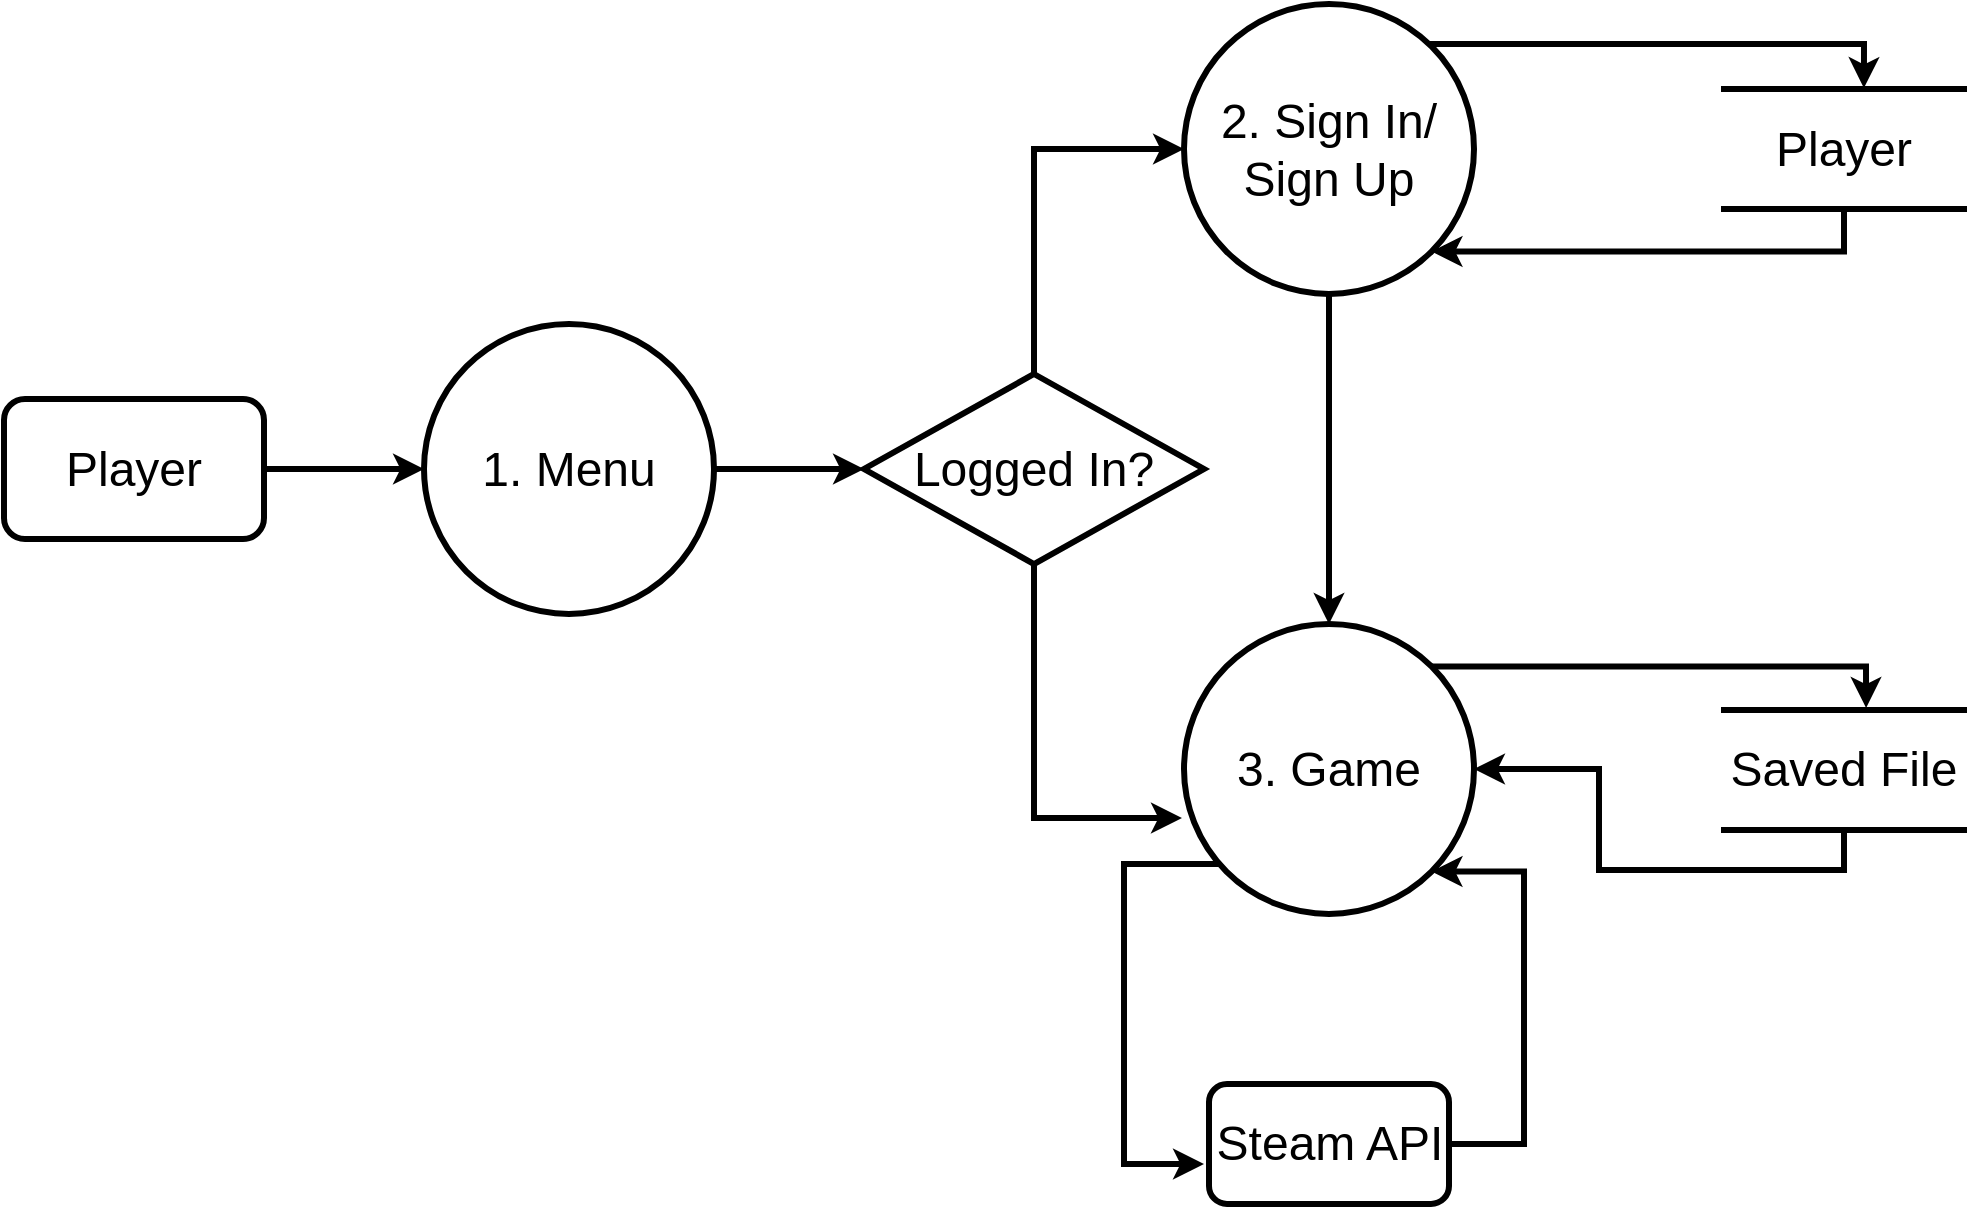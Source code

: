 <mxfile version="16.6.6" type="github">
  <diagram id="5Wje9K0xAD9k6Xcyfqx2" name="Page-1">
    <mxGraphModel dx="705" dy="1550" grid="1" gridSize="10" guides="1" tooltips="1" connect="1" arrows="1" fold="1" page="1" pageScale="1" pageWidth="850" pageHeight="1100" math="0" shadow="0">
      <root>
        <mxCell id="0" />
        <mxCell id="1" parent="0" />
        <mxCell id="6Uv2s3gWY1HWCF7CFjjz-1" style="edgeStyle=orthogonalEdgeStyle;rounded=0;orthogonalLoop=1;jettySize=auto;html=1;entryX=0;entryY=0.5;entryDx=0;entryDy=0;fontSize=24;strokeWidth=3;" edge="1" parent="1" source="6Uv2s3gWY1HWCF7CFjjz-2" target="6Uv2s3gWY1HWCF7CFjjz-4">
          <mxGeometry relative="1" as="geometry" />
        </mxCell>
        <mxCell id="6Uv2s3gWY1HWCF7CFjjz-2" value="&lt;font style=&quot;font-size: 24px&quot;&gt;Player&lt;/font&gt;" style="rounded=1;whiteSpace=wrap;html=1;strokeWidth=3;" vertex="1" parent="1">
          <mxGeometry x="30" y="167.5" width="130" height="70" as="geometry" />
        </mxCell>
        <mxCell id="6Uv2s3gWY1HWCF7CFjjz-3" style="edgeStyle=orthogonalEdgeStyle;rounded=0;orthogonalLoop=1;jettySize=auto;html=1;entryX=0;entryY=0.5;entryDx=0;entryDy=0;fontSize=24;strokeWidth=3;" edge="1" parent="1" source="6Uv2s3gWY1HWCF7CFjjz-4" target="6Uv2s3gWY1HWCF7CFjjz-7">
          <mxGeometry relative="1" as="geometry" />
        </mxCell>
        <mxCell id="6Uv2s3gWY1HWCF7CFjjz-4" value="1. Menu" style="ellipse;whiteSpace=wrap;html=1;aspect=fixed;fontSize=24;strokeWidth=3;" vertex="1" parent="1">
          <mxGeometry x="240" y="130" width="145" height="145" as="geometry" />
        </mxCell>
        <mxCell id="6Uv2s3gWY1HWCF7CFjjz-5" style="edgeStyle=orthogonalEdgeStyle;rounded=0;orthogonalLoop=1;jettySize=auto;html=1;fontSize=24;strokeWidth=3;entryX=0;entryY=0.5;entryDx=0;entryDy=0;" edge="1" parent="1" source="6Uv2s3gWY1HWCF7CFjjz-7" target="6Uv2s3gWY1HWCF7CFjjz-10">
          <mxGeometry relative="1" as="geometry" />
        </mxCell>
        <mxCell id="6Uv2s3gWY1HWCF7CFjjz-6" style="edgeStyle=orthogonalEdgeStyle;rounded=0;orthogonalLoop=1;jettySize=auto;html=1;entryX=-0.007;entryY=0.669;entryDx=0;entryDy=0;entryPerimeter=0;fontSize=24;strokeWidth=3;" edge="1" parent="1" source="6Uv2s3gWY1HWCF7CFjjz-7" target="6Uv2s3gWY1HWCF7CFjjz-13">
          <mxGeometry relative="1" as="geometry" />
        </mxCell>
        <mxCell id="6Uv2s3gWY1HWCF7CFjjz-7" value="Logged In?" style="rhombus;whiteSpace=wrap;html=1;fontSize=24;strokeWidth=3;" vertex="1" parent="1">
          <mxGeometry x="460" y="155" width="170" height="95" as="geometry" />
        </mxCell>
        <mxCell id="6Uv2s3gWY1HWCF7CFjjz-8" style="edgeStyle=orthogonalEdgeStyle;rounded=0;orthogonalLoop=1;jettySize=auto;html=1;fontSize=24;strokeWidth=3;" edge="1" parent="1" source="6Uv2s3gWY1HWCF7CFjjz-10" target="6Uv2s3gWY1HWCF7CFjjz-13">
          <mxGeometry relative="1" as="geometry" />
        </mxCell>
        <mxCell id="6Uv2s3gWY1HWCF7CFjjz-9" style="edgeStyle=orthogonalEdgeStyle;rounded=0;orthogonalLoop=1;jettySize=auto;html=1;entryX=0.583;entryY=-0.008;entryDx=0;entryDy=0;entryPerimeter=0;fontSize=24;strokeWidth=3;exitX=1;exitY=0;exitDx=0;exitDy=0;" edge="1" parent="1" source="6Uv2s3gWY1HWCF7CFjjz-10" target="6Uv2s3gWY1HWCF7CFjjz-17">
          <mxGeometry relative="1" as="geometry">
            <Array as="points">
              <mxPoint x="740" y="-9" />
              <mxPoint x="740" y="-10" />
              <mxPoint x="960" y="-10" />
            </Array>
          </mxGeometry>
        </mxCell>
        <mxCell id="6Uv2s3gWY1HWCF7CFjjz-10" value="2. Sign In/ Sign Up" style="ellipse;whiteSpace=wrap;html=1;aspect=fixed;fontSize=24;strokeWidth=3;" vertex="1" parent="1">
          <mxGeometry x="620" y="-30" width="145" height="145" as="geometry" />
        </mxCell>
        <mxCell id="6Uv2s3gWY1HWCF7CFjjz-11" style="edgeStyle=orthogonalEdgeStyle;rounded=0;orthogonalLoop=1;jettySize=auto;html=1;fontSize=24;strokeWidth=3;exitX=0;exitY=1;exitDx=0;exitDy=0;" edge="1" parent="1" source="6Uv2s3gWY1HWCF7CFjjz-13">
          <mxGeometry relative="1" as="geometry">
            <mxPoint x="630" y="550" as="targetPoint" />
            <Array as="points">
              <mxPoint x="641" y="400" />
              <mxPoint x="590" y="400" />
              <mxPoint x="590" y="550" />
            </Array>
          </mxGeometry>
        </mxCell>
        <mxCell id="6Uv2s3gWY1HWCF7CFjjz-12" style="edgeStyle=orthogonalEdgeStyle;rounded=0;orthogonalLoop=1;jettySize=auto;html=1;entryX=0.592;entryY=-0.017;entryDx=0;entryDy=0;entryPerimeter=0;fontSize=24;strokeWidth=3;exitX=1;exitY=0;exitDx=0;exitDy=0;" edge="1" parent="1" source="6Uv2s3gWY1HWCF7CFjjz-13" target="6Uv2s3gWY1HWCF7CFjjz-19">
          <mxGeometry relative="1" as="geometry" />
        </mxCell>
        <mxCell id="6Uv2s3gWY1HWCF7CFjjz-13" value="3. Game" style="ellipse;whiteSpace=wrap;html=1;aspect=fixed;fontSize=24;strokeWidth=3;" vertex="1" parent="1">
          <mxGeometry x="620" y="280" width="145" height="145" as="geometry" />
        </mxCell>
        <mxCell id="6Uv2s3gWY1HWCF7CFjjz-14" style="edgeStyle=orthogonalEdgeStyle;rounded=0;orthogonalLoop=1;jettySize=auto;html=1;fontSize=24;strokeWidth=3;exitX=1;exitY=0.5;exitDx=0;exitDy=0;entryX=1;entryY=1;entryDx=0;entryDy=0;" edge="1" parent="1" source="6Uv2s3gWY1HWCF7CFjjz-15" target="6Uv2s3gWY1HWCF7CFjjz-13">
          <mxGeometry relative="1" as="geometry">
            <Array as="points">
              <mxPoint x="790" y="540" />
              <mxPoint x="790" y="404" />
            </Array>
          </mxGeometry>
        </mxCell>
        <mxCell id="6Uv2s3gWY1HWCF7CFjjz-15" value="Steam API" style="rounded=1;whiteSpace=wrap;html=1;fontSize=24;strokeWidth=3;" vertex="1" parent="1">
          <mxGeometry x="632.5" y="510" width="120" height="60" as="geometry" />
        </mxCell>
        <mxCell id="6Uv2s3gWY1HWCF7CFjjz-16" style="edgeStyle=orthogonalEdgeStyle;rounded=0;orthogonalLoop=1;jettySize=auto;html=1;entryX=1;entryY=1;entryDx=0;entryDy=0;fontSize=24;strokeWidth=3;exitX=0.5;exitY=1;exitDx=0;exitDy=0;" edge="1" parent="1" source="6Uv2s3gWY1HWCF7CFjjz-17" target="6Uv2s3gWY1HWCF7CFjjz-10">
          <mxGeometry relative="1" as="geometry" />
        </mxCell>
        <mxCell id="6Uv2s3gWY1HWCF7CFjjz-17" value="Player" style="shape=partialRectangle;whiteSpace=wrap;html=1;left=0;right=0;fillColor=none;fontSize=24;strokeWidth=3;" vertex="1" parent="1">
          <mxGeometry x="890" y="12.5" width="120" height="60" as="geometry" />
        </mxCell>
        <mxCell id="6Uv2s3gWY1HWCF7CFjjz-18" style="edgeStyle=orthogonalEdgeStyle;rounded=0;orthogonalLoop=1;jettySize=auto;html=1;entryX=1;entryY=0.5;entryDx=0;entryDy=0;fontSize=24;strokeWidth=3;exitX=0.5;exitY=1;exitDx=0;exitDy=0;" edge="1" parent="1" source="6Uv2s3gWY1HWCF7CFjjz-19" target="6Uv2s3gWY1HWCF7CFjjz-13">
          <mxGeometry relative="1" as="geometry" />
        </mxCell>
        <mxCell id="6Uv2s3gWY1HWCF7CFjjz-19" value="Saved File" style="shape=partialRectangle;whiteSpace=wrap;html=1;left=0;right=0;fillColor=none;fontSize=24;strokeWidth=3;" vertex="1" parent="1">
          <mxGeometry x="890" y="323" width="120" height="60" as="geometry" />
        </mxCell>
      </root>
    </mxGraphModel>
  </diagram>
</mxfile>
